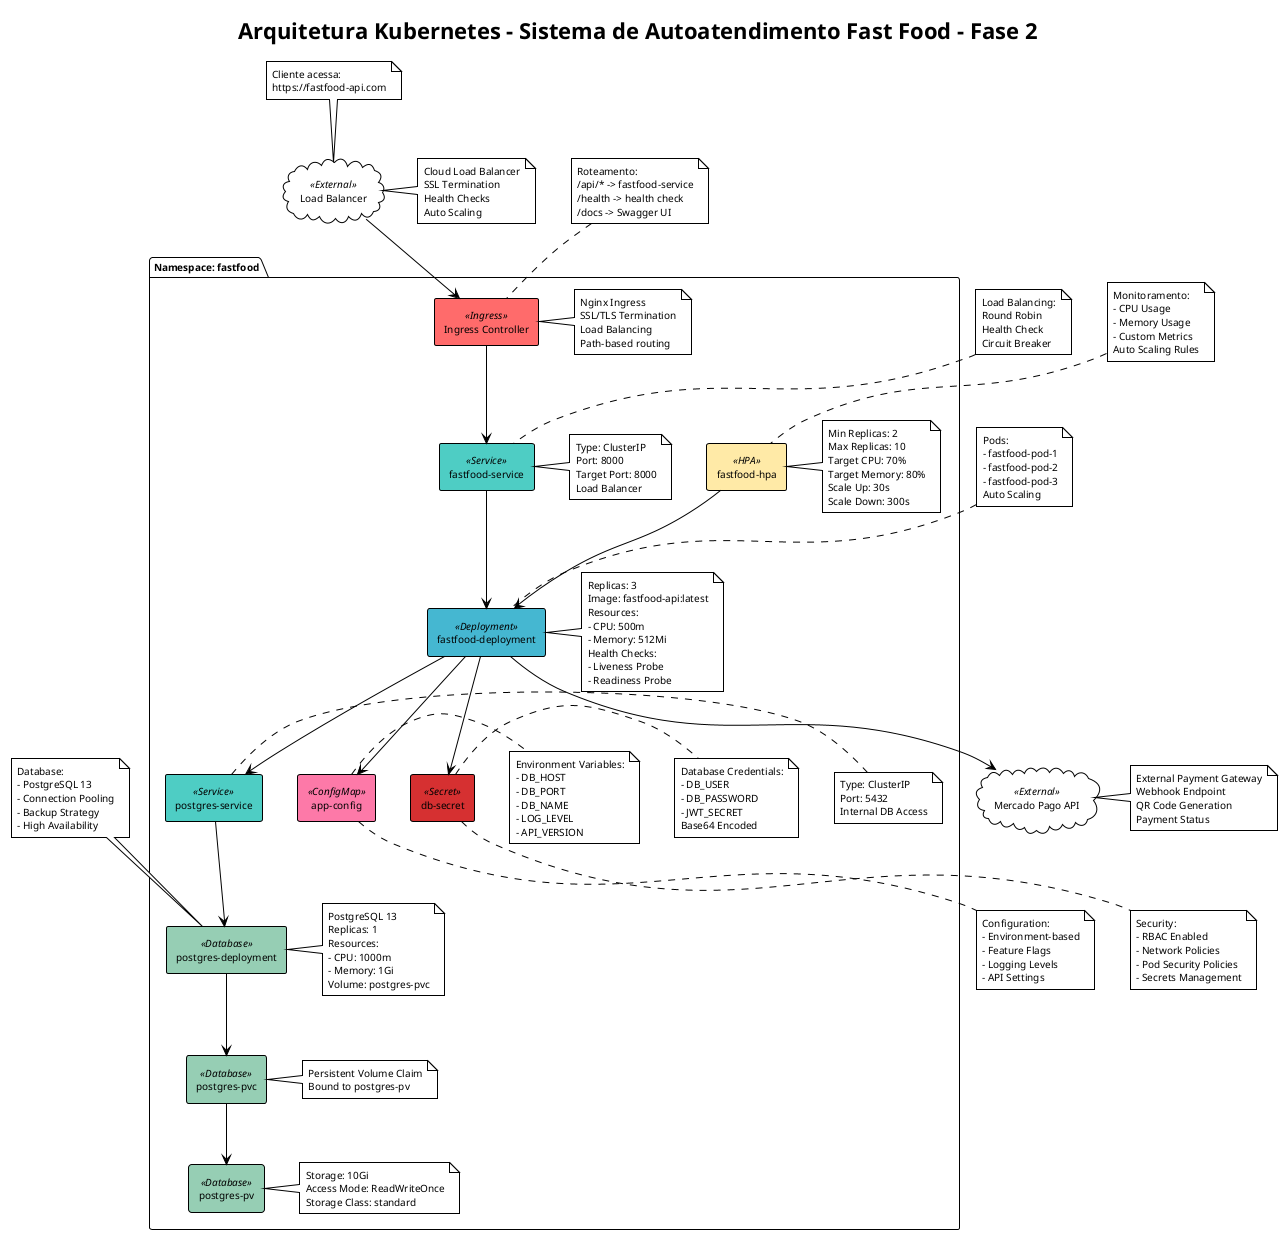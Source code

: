 @startuml Arquitetura Kubernetes - Fase 2
!theme plain
skinparam backgroundColor #FFFFFF
skinparam defaultFontName Arial
skinparam defaultFontSize 10

title Arquitetura Kubernetes - Sistema de Autoatendimento Fast Food - Fase 2

' Definição de cores
skinparam rectangle {
    BackgroundColor<<Ingress>> #FF6B6B
    BackgroundColor<<Service>> #4ECDC4
    BackgroundColor<<Deployment>> #45B7D1
    BackgroundColor<<Database>> #96CEB4
    BackgroundColor<<HPA>> #FFEAA7
    BackgroundColor<<ConfigMap>> #FD79A8
    BackgroundColor<<Secret>> #D63031
    BackgroundColor<<External>> #74B9FF
}

' Namespace
package "Namespace: fastfood" {
    
    ' Ingress
    rectangle "Ingress Controller" as Ingress <<Ingress>>
    note right of Ingress
        Nginx Ingress
        SSL/TLS Termination
        Load Balancing
        Path-based routing
    end note
    
    ' Services
    rectangle "fastfood-service" as Service <<Service>>
    note right of Service
        Type: ClusterIP
        Port: 8000
        Target Port: 8000
        Load Balancer
    end note
    
    ' Deployments
    rectangle "fastfood-deployment" as Deployment <<Deployment>>
    note right of Deployment
        Replicas: 3
        Image: fastfood-api:latest
        Resources:
        - CPU: 500m
        - Memory: 512Mi
        Health Checks:
        - Liveness Probe
        - Readiness Probe
    end note
    
    ' HPA
    rectangle "fastfood-hpa" as HPA <<HPA>>
    note right of HPA
        Min Replicas: 2
        Max Replicas: 10
        Target CPU: 70%
        Target Memory: 80%
        Scale Up: 30s
        Scale Down: 300s
    end note
    
    ' ConfigMaps
    rectangle "app-config" as ConfigMap <<ConfigMap>>
    note right of ConfigMap
        Environment Variables:
        - DB_HOST
        - DB_PORT
        - DB_NAME
        - LOG_LEVEL
        - API_VERSION
    end note
    
    ' Secrets
    rectangle "db-secret" as Secret <<Secret>>
    note right of Secret
        Database Credentials:
        - DB_USER
        - DB_PASSWORD
        - JWT_SECRET
        Base64 Encoded
    end note
    
    ' Persistent Volume
    rectangle "postgres-pv" as PV <<Database>>
    note right of PV
        Storage: 10Gi
        Access Mode: ReadWriteOnce
        Storage Class: standard
    end note
    
    rectangle "postgres-pvc" as PVC <<Database>>
    note right of PVC
        Persistent Volume Claim
        Bound to postgres-pv
    end note
    
    ' Database Deployment
    rectangle "postgres-deployment" as DBDeployment <<Database>>
    note right of DBDeployment
        PostgreSQL 13
        Replicas: 1
        Resources:
        - CPU: 1000m
        - Memory: 1Gi
        Volume: postgres-pvc
    end note
    
    rectangle "postgres-service" as DBService <<Service>>
    note right of DBService
        Type: ClusterIP
        Port: 5432
        Internal DB Access
    end note
}

' External Services
cloud "Mercado Pago API" as MercadoPago <<External>>
note right of MercadoPago
    External Payment Gateway
    Webhook Endpoint
    QR Code Generation
    Payment Status
end note

cloud "Load Balancer" as LoadBalancer <<External>>
note right of LoadBalancer
    Cloud Load Balancer
    SSL Termination
    Health Checks
    Auto Scaling
end note

' Relacionamentos
LoadBalancer --> Ingress
Ingress --> Service
Service --> Deployment
HPA --> Deployment
Deployment --> ConfigMap
Deployment --> Secret
Deployment --> DBService
DBService --> DBDeployment
DBDeployment --> PVC
PVC --> PV
Deployment --> MercadoPago

' Fluxo de Dados
note top of LoadBalancer
    Cliente acessa:
    https://fastfood-api.com
end note

note top of Ingress
    Roteamento:
    /api/* -> fastfood-service
    /health -> health check
    /docs -> Swagger UI
end note

note top of Service
    Load Balancing:
    Round Robin
    Health Check
    Circuit Breaker
end note

note top of Deployment
    Pods:
    - fastfood-pod-1
    - fastfood-pod-2
    - fastfood-pod-3
    Auto Scaling
end note

note top of HPA
    Monitoramento:
    - CPU Usage
    - Memory Usage
    - Custom Metrics
    Auto Scaling Rules
end note

note top of DBDeployment
    Database:
    - PostgreSQL 13
    - Connection Pooling
    - Backup Strategy
    - High Availability
end note

' Security
note bottom of Secret
    Security:
    - RBAC Enabled
    - Network Policies
    - Pod Security Policies
    - Secrets Management
end note

note bottom of ConfigMap
    Configuration:
    - Environment-based
    - Feature Flags
    - Logging Levels
    - API Settings
end note

@enduml 